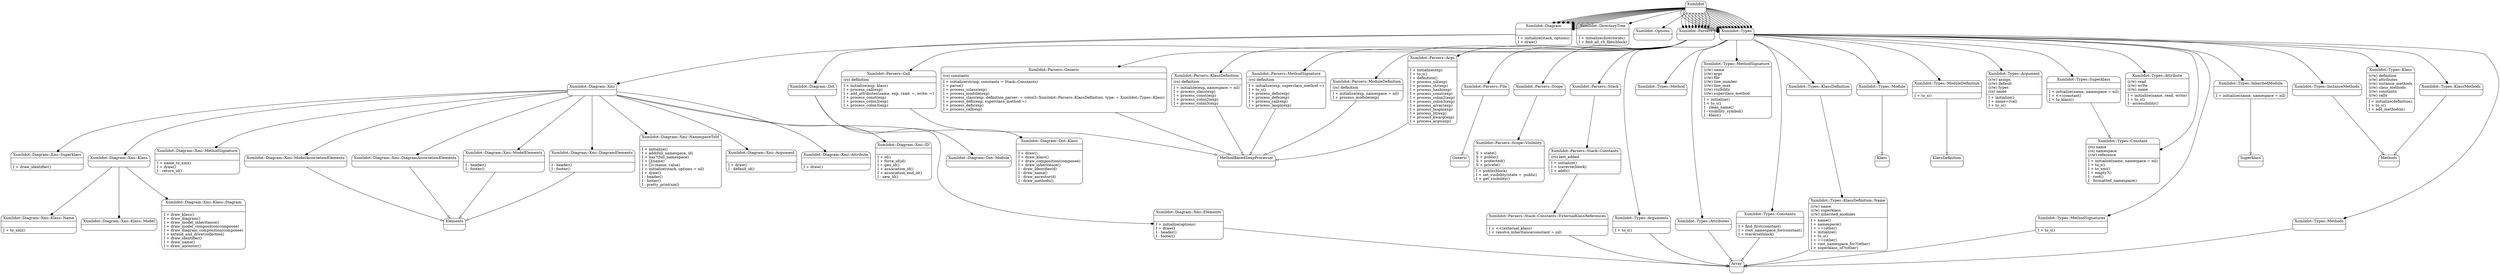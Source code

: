 digraph graph_title {
  graph[overlap=false, splines=true, bgcolor="white"]
"Xumlidot" [shape=Mrecord, label="{Xumlidot|}"]
"Xumlidot::Diagram" [shape=Mrecord, label="{Xumlidot::Diagram|}"]
"Xumlidot::Diagram::Dot" [shape=Mrecord, label="{Xumlidot::Diagram::Dot|}"]
"Xumlidot::Diagram::Dot::Klass" [shape=Mrecord, label="{Xumlidot::Diagram::Dot::Klass|\l|I + draw()\lI + draw_klass()\lI + draw_composition(composee)\lI + draw_inheritence()\lI - draw_identifier(d)\lI - draw_name()\lI - draw_ancestor(d)\lI - draw_methods()\l}"]
"Xumlidot::Diagram::Dot::Module" [shape=Mrecord, label="{Xumlidot::Diagram::Dot::Module|}"]
"Xumlidot::Diagram::Xmi" [shape=Mrecord, label="{Xumlidot::Diagram::Xmi|}"]
"Xumlidot::Diagram::Xmi::Argument" [shape=Mrecord, label="{Xumlidot::Diagram::Xmi::Argument|\l|I + draw()\lI - default_id()\l}"]
"Xumlidot::Diagram::Xmi::Attribute" [shape=Mrecord, label="{Xumlidot::Diagram::Xmi::Attribute|\l|I + draw()\l}"]
"Xumlidot::Diagram::Xmi::ID" [shape=Mrecord, label="{Xumlidot::Diagram::Xmi::ID|\l|I + id()\lI + force_id(id)\lI + gen_id()\lI + association_id()\lI + association_end_id()\lI - new_id()\l}"]
"Xumlidot::Diagram::Xmi::Superklass" [shape=Mrecord, label="{Xumlidot::Diagram::Xmi::Superklass|\l|I + draw_identifier()\l}"]
"Xumlidot::Diagram::Xmi::Klass" [shape=Mrecord, label="{Xumlidot::Diagram::Xmi::Klass|}"]
"Xumlidot::Diagram::Xmi::Klass::Name" [shape=Mrecord, label="{Xumlidot::Diagram::Xmi::Klass::Name|\l|I + to_xmi()\l}"]
"Xumlidot::Diagram::Xmi::Klass::Model" [shape=Mrecord, label="{Xumlidot::Diagram::Xmi::Klass::Model|}"]
"Xumlidot::Diagram::Xmi::Klass::Diagram" [shape=Mrecord, label="{Xumlidot::Diagram::Xmi::Klass::Diagram|\l|I + draw_klass()\lI + draw_diagram()\lI + draw_model_inheritance()\lI + draw_model_composition(composee)\lI + draw_diagram_composition(composee)\lI + extend_and_draw(collection)\lI + draw_identifier()\lI + draw_name()\lI + draw_ancestor()\l}"]
"Xumlidot::Diagram::Xmi::MethodSignature" [shape=Mrecord, label="{Xumlidot::Diagram::Xmi::MethodSignature|\l|I + name_to_xmi()\lI + draw()\lI - return_id()\l}"]
"Xumlidot::Diagram::Xmi::Elements" [shape=Mrecord, label="{Xumlidot::Diagram::Xmi::Elements|\l|I + initialize(options)\lI + draw()\lI - header()\lI - footer()\l}"]
"Xumlidot::Diagram::Xmi::ModelAssociationElements" [shape=Mrecord, label="{Xumlidot::Diagram::Xmi::ModelAssociationElements|}"]
"Xumlidot::Diagram::Xmi::DiagramAssociationElements" [shape=Mrecord, label="{Xumlidot::Diagram::Xmi::DiagramAssociationElements|}"]
"Xumlidot::Diagram::Xmi::ModelElements" [shape=Mrecord, label="{Xumlidot::Diagram::Xmi::ModelElements|\l|I - header()\lI - footer()\l}"]
"Xumlidot::Diagram::Xmi::DiagramElements" [shape=Mrecord, label="{Xumlidot::Diagram::Xmi::DiagramElements|\l|I - header()\lI - footer()\l}"]
"Xumlidot::Diagram::Xmi::NamespaceToId" [shape=Mrecord, label="{Xumlidot::Diagram::Xmi::NamespaceToId|\l|I + initialize()\lI + add(full_namespace, id)\lI + has?(full_namespace)\lI + [](name)\lI + []=(name, value)\lI + initialize(stack, options = nil)\lI + draw()\lI - header()\lI - footer()\lI - pretty_print(xml)\l}"]
"Xumlidot::Diagram" [shape=Mrecord, label="{Xumlidot::Diagram|}"]
"Xumlidot::Diagram" [shape=Mrecord, label="{Xumlidot::Diagram|\l|I + initialize(stack, options = nil)\lI + draw()\lI - draw_header()\lI - draw_footer()\l}"]
"Xumlidot::Diagram" [shape=Mrecord, label="{Xumlidot::Diagram|}"]
"Xumlidot::Diagram" [shape=Mrecord, label="{Xumlidot::Diagram|}"]
"Xumlidot::Diagram" [shape=Mrecord, label="{Xumlidot::Diagram|}"]
"Xumlidot::Diagram" [shape=Mrecord, label="{Xumlidot::Diagram|}"]
"Xumlidot::Diagram" [shape=Mrecord, label="{Xumlidot::Diagram|}"]
"Xumlidot::Diagram" [shape=Mrecord, label="{Xumlidot::Diagram|}"]
"Xumlidot::Diagram" [shape=Mrecord, label="{Xumlidot::Diagram|\l|I + initialize(stack, options)\lI + draw()\l}"]
"Xumlidot::DirectoryTree" [shape=Mrecord, label="{Xumlidot::DirectoryTree|\l|I + initialize(directories)\lI + find_all_rb_files(block)\l}"]
"Xumlidot::Options" [shape=Mrecord, label="{Xumlidot::Options|}"]
"Xumlidot::Parsers" [shape=Mrecord, label="{Xumlidot::Parsers|}"]
"Xumlidot::Parsers::Args" [shape=Mrecord, label="{Xumlidot::Parsers::Args|\l|I + initialize(exp)\lI + to_s()\lI + definition()\lI + process_nil(exp)\lI + process_str(exp)\lI + process_hash(exp)\lI + process_const(exp)\lI + process_colon2(exp)\lI + process_colon3(exp)\lI + process_array(exp)\lI + process_lasgn(exp)\lI + process_lit(exp)\lI + process_kwarg(exp)\lI + process_args(exp)\l}"]
"Xumlidot::Parsers::Call" [shape=Mrecord, label="{Xumlidot::Parsers::Call|(ro) definition\l|I + initialize(exp, klass)\lI + process_call(exp)\lI + add_attributes(name, exp, read: =, write: =)\lI + process_const(exp)\lI + process_colon2(exp)\lI + process_colon3(exp)\l}"]
"Xumlidot::Parsers::File" [shape=Mrecord, label="{Xumlidot::Parsers::File|}"]
"Xumlidot::Parsers::Generic" [shape=Mrecord, label="{Xumlidot::Parsers::Generic|(ro) constants\l|I + initialize(string, constants = Stack::Constants)\lI + parse()\lI + process_sclass(exp)\lI + process_module(exp)\lI + process_class(exp, definition_parser: = colon3::Xumlidot::Parsers::KlassDefinition, type: = Xumlidot::Types::Klass)\lI + process_defn(exp, superclass_method =)\lI + process_defs(exp)\lI + process_call(exp)\l}"]
"Xumlidot::Parsers::KlassDefinition" [shape=Mrecord, label="{Xumlidot::Parsers::KlassDefinition|(ro) definition\l|I + initialize(exp, namespace = nil)\lI + process_class(exp)\lI + process_const(exp)\lI + process_colon2(exp)\lI + process_colon3(exp)\l}"]
"Xumlidot::Parsers::MethodSignature" [shape=Mrecord, label="{Xumlidot::Parsers::MethodSignature|(ro) definition\l|I + initialize(exp, superclass_method =)\lI + to_s()\lI + process_defn(exp)\lI + process_defs(exp)\lI + process_call(exp)\lI + process_lasgn(exp)\l}"]
"Xumlidot::Parsers::ModuleDefinition" [shape=Mrecord, label="{Xumlidot::Parsers::ModuleDefinition|(ro) definition\l|I + initialize(exp, namespace = nil)\lI + process_module(exp)\l}"]
"Xumlidot::Parsers::Scope" [shape=Mrecord, label="{Xumlidot::Parsers::Scope|}"]
"Xumlidot::Parsers::Scope::Visibility" [shape=Mrecord, label="{Xumlidot::Parsers::Scope::Visibility|\lS + state()\lS + public()\lS + protected()\lS + private()\l|I + public(block)\lI + set_visibility(state = :public)\lI + get_visibility()\l}"]
"Xumlidot::Parsers::Stack" [shape=Mrecord, label="{Xumlidot::Parsers::Stack|}"]
"Xumlidot::Parsers::Stack::Constants" [shape=Mrecord, label="{Xumlidot::Parsers::Stack::Constants|(ro) last_added\l|I + initialize()\lI + traverse(block)\lI + add(c)\l}"]
"Xumlidot::Parsers::Stack::Constants::ExternalKlassReferences" [shape=Mrecord, label="{Xumlidot::Parsers::Stack::Constants::ExternalKlassReferences|\l|I + &lt;&lt;(external_klass)\lI + resolve_inheritance(constant = nil)\l}"]
"Xumlidot::Parsers" [shape=Mrecord, label="{Xumlidot::Parsers|}"]
"Xumlidot::Parsers" [shape=Mrecord, label="{Xumlidot::Parsers|}"]
"Xumlidot::Parsers" [shape=Mrecord, label="{Xumlidot::Parsers|}"]
"Xumlidot::Parsers" [shape=Mrecord, label="{Xumlidot::Parsers|}"]
"Xumlidot::Parsers" [shape=Mrecord, label="{Xumlidot::Parsers|}"]
"Xumlidot::Parsers" [shape=Mrecord, label="{Xumlidot::Parsers|}"]
"Xumlidot::Parsers" [shape=Mrecord, label="{Xumlidot::Parsers|}"]
"Xumlidot::Parsers" [shape=Mrecord, label="{Xumlidot::Parsers|}"]
"Xumlidot::Types" [shape=Mrecord, label="{Xumlidot::Types|}"]
"Xumlidot::Types::Argument" [shape=Mrecord, label="{Xumlidot::Types::Argument|(r/w) assign\l(r/w) default\l(r/w) types\l(ro) name\l|I + initialize()\lI + name=(val)\lI + to_s()\l}"]
"Xumlidot::Types::Arguments" [shape=Mrecord, label="{Xumlidot::Types::Arguments|\l|I + to_s()\l}"]
"Xumlidot::Types::Attribute" [shape=Mrecord, label="{Xumlidot::Types::Attribute|(r/w) read\l(r/w) write\l(r/w) name\l|I + initialize(name, read, write)\lI + to_s()\lI - accessibility()\l}"]
"Xumlidot::Types::Attributes" [shape=Mrecord, label="{Xumlidot::Types::Attributes|}"]
"Xumlidot::Types::Constant" [shape=Mrecord, label="{Xumlidot::Types::Constant|(ro) name\l(ro) namespace\l(r/w) reference\l|I + initialize(name, namespace = nil)\lI + to_s()\lI + to_xmi()\lI + empty?()\lI - root()\lI - formatted_namespace()\l}"]
"Xumlidot::Types::Constants" [shape=Mrecord, label="{Xumlidot::Types::Constants|\l|I + find_first(constant)\lI + root_namespace_for(constant)\lI + traverse(block)\l}"]
"Xumlidot::Types::InheritedModule" [shape=Mrecord, label="{Xumlidot::Types::InheritedModule|\l|I + initialize(name, namespace = nil)\l}"]
"Xumlidot::Types::InstanceMethods" [shape=Mrecord, label="{Xumlidot::Types::InstanceMethods|}"]
"Xumlidot::Types::Klass" [shape=Mrecord, label="{Xumlidot::Types::Klass|(r/w) definition\l(r/w) attributes\l(r/w) instance_methods\l(r/w) class_methods\l(r/w) constants\l(r/w) calls\l|I + initialize(definition)\lI + to_s()\lI + add_method(m)\l}"]
"Xumlidot::Types::KlassDefinition" [shape=Mrecord, label="{Xumlidot::Types::KlassDefinition|}"]
"Xumlidot::Types::KlassDefinition::Name" [shape=Mrecord, label="{Xumlidot::Types::KlassDefinition::Name|(r/w) name\l(r/w) superklass\l(r/w) inherited_modules\l|I + name()\lI + namespace()\lI + ==(other)\lI + initialize()\lI + to_s()\lI + ==(other)\lI + root_namespace_for?(other)\lI + superklass_of?(other)\l}"]
"Xumlidot::Types::KlassMethods" [shape=Mrecord, label="{Xumlidot::Types::KlassMethods|}"]
"Xumlidot::Types::Method" [shape=Mrecord, label="{Xumlidot::Types::Method|}"]
"Xumlidot::Types::MethodSignatures" [shape=Mrecord, label="{Xumlidot::Types::MethodSignatures|\l|I + to_s()\l}"]
"Xumlidot::Types::MethodSignature" [shape=Mrecord, label="{Xumlidot::Types::MethodSignature|(r/w) name\l(r/w) args\l(r/w) file\l(r/w) line_number\l(r/w) line_max\l(r/w) visibility\l(r/w) superclass_method\l|I + initialize()\lI + to_s()\lI - clean_name()\lI - visibility_symbol()\lI - klass()\l}"]
"Xumlidot::Types::Methods" [shape=Mrecord, label="{Xumlidot::Types::Methods|}"]
"Xumlidot::Types::Module" [shape=Mrecord, label="{Xumlidot::Types::Module|}"]
"Xumlidot::Types::ModuleDefinition" [shape=Mrecord, label="{Xumlidot::Types::ModuleDefinition|\l|I + to_s()\l}"]
"Xumlidot::Types::Superklass" [shape=Mrecord, label="{Xumlidot::Types::Superklass|\l|I + initialize(name, namespace = nil)\lI + &lt;&lt;(constant)\lI + to_klass()\l}"]
"Xumlidot::Types" [shape=Mrecord, label="{Xumlidot::Types|}"]
"Xumlidot::Types" [shape=Mrecord, label="{Xumlidot::Types|}"]
"Xumlidot::Types" [shape=Mrecord, label="{Xumlidot::Types|}"]
"Xumlidot::Types" [shape=Mrecord, label="{Xumlidot::Types|}"]
"Xumlidot::Types" [shape=Mrecord, label="{Xumlidot::Types|}"]
"Xumlidot::Types" [shape=Mrecord, label="{Xumlidot::Types|}"]
"Xumlidot::Types" [shape=Mrecord, label="{Xumlidot::Types|}"]
"Xumlidot::Types" [shape=Mrecord, label="{Xumlidot::Types|}"]
"Xumlidot::Types" [shape=Mrecord, label="{Xumlidot::Types|}"]
"Xumlidot::Types" [shape=Mrecord, label="{Xumlidot::Types|}"]
"Xumlidot::Types" [shape=Mrecord, label="{Xumlidot::Types|}"]
"Xumlidot::Types" [shape=Mrecord, label="{Xumlidot::Types|}"]
"Xumlidot::Types" [shape=Mrecord, label="{Xumlidot::Types|}"]
"Xumlidot::Types" [shape=Mrecord, label="{Xumlidot::Types|}"]
"Xumlidot::Types" [shape=Mrecord, label="{Xumlidot::Types|}"]
"Xumlidot::Types" [shape=Mrecord, label="{Xumlidot::Types|}"]
"Array" [shape=Mrecord, label="{Array|}"]
"Elements" [shape=Mrecord, label="{Elements|}"]
"MethodBasedSexpProcessor" [shape=Mrecord, label="{MethodBasedSexpProcessor|}"]
"Generic" [shape=Mrecord, label="{Generic|}"]
"Superklass" [shape=Mrecord, label="{Superklass|}"]
"Methods" [shape=Mrecord, label="{Methods|}"]
"Klass" [shape=Mrecord, label="{Klass|}"]
"KlassDefinition" [shape=Mrecord, label="{KlassDefinition|}"]
"Xumlidot" -> "Xumlidot::Diagram" [label="", arrowhead="diamond", arrowtail="diamond"]
"Xumlidot" -> "Xumlidot::Diagram" [label="", arrowhead="diamond", arrowtail="diamond"]
"Xumlidot" -> "Xumlidot::Diagram" [label="", arrowhead="diamond", arrowtail="diamond"]
"Xumlidot" -> "Xumlidot::Diagram" [label="", arrowhead="diamond", arrowtail="diamond"]
"Xumlidot" -> "Xumlidot::Diagram" [label="", arrowhead="diamond", arrowtail="diamond"]
"Xumlidot" -> "Xumlidot::Diagram" [label="", arrowhead="diamond", arrowtail="diamond"]
"Xumlidot" -> "Xumlidot::Diagram" [label="", arrowhead="diamond", arrowtail="diamond"]
"Xumlidot" -> "Xumlidot::Diagram" [label="", arrowhead="diamond", arrowtail="diamond"]
"Xumlidot" -> "Xumlidot::Diagram" [label="", arrowhead="diamond", arrowtail="diamond"]
"Xumlidot" -> "Xumlidot::Diagram" [label="", arrowhead="diamond", arrowtail="diamond"]
"Xumlidot" -> "Xumlidot::DirectoryTree" [label="", arrowhead="diamond", arrowtail="diamond"]
"Xumlidot" -> "Xumlidot::Options" [label="", arrowhead="diamond", arrowtail="diamond"]
"Xumlidot" -> "Xumlidot::Parsers" [label="", arrowhead="diamond", arrowtail="diamond"]
"Xumlidot" -> "Xumlidot::Parsers" [label="", arrowhead="diamond", arrowtail="diamond"]
"Xumlidot" -> "Xumlidot::Parsers" [label="", arrowhead="diamond", arrowtail="diamond"]
"Xumlidot" -> "Xumlidot::Parsers" [label="", arrowhead="diamond", arrowtail="diamond"]
"Xumlidot" -> "Xumlidot::Parsers" [label="", arrowhead="diamond", arrowtail="diamond"]
"Xumlidot" -> "Xumlidot::Parsers" [label="", arrowhead="diamond", arrowtail="diamond"]
"Xumlidot" -> "Xumlidot::Parsers" [label="", arrowhead="diamond", arrowtail="diamond"]
"Xumlidot" -> "Xumlidot::Parsers" [label="", arrowhead="diamond", arrowtail="diamond"]
"Xumlidot" -> "Xumlidot::Parsers" [label="", arrowhead="diamond", arrowtail="diamond"]
"Xumlidot" -> "Xumlidot::Types" [label="", arrowhead="diamond", arrowtail="diamond"]
"Xumlidot" -> "Xumlidot::Types" [label="", arrowhead="diamond", arrowtail="diamond"]
"Xumlidot" -> "Xumlidot::Types" [label="", arrowhead="diamond", arrowtail="diamond"]
"Xumlidot" -> "Xumlidot::Types" [label="", arrowhead="diamond", arrowtail="diamond"]
"Xumlidot" -> "Xumlidot::Types" [label="", arrowhead="diamond", arrowtail="diamond"]
"Xumlidot" -> "Xumlidot::Types" [label="", arrowhead="diamond", arrowtail="diamond"]
"Xumlidot" -> "Xumlidot::Types" [label="", arrowhead="diamond", arrowtail="diamond"]
"Xumlidot" -> "Xumlidot::Types" [label="", arrowhead="diamond", arrowtail="diamond"]
"Xumlidot" -> "Xumlidot::Types" [label="", arrowhead="diamond", arrowtail="diamond"]
"Xumlidot" -> "Xumlidot::Types" [label="", arrowhead="diamond", arrowtail="diamond"]
"Xumlidot" -> "Xumlidot::Types" [label="", arrowhead="diamond", arrowtail="diamond"]
"Xumlidot" -> "Xumlidot::Types" [label="", arrowhead="diamond", arrowtail="diamond"]
"Xumlidot" -> "Xumlidot::Types" [label="", arrowhead="diamond", arrowtail="diamond"]
"Xumlidot" -> "Xumlidot::Types" [label="", arrowhead="diamond", arrowtail="diamond"]
"Xumlidot" -> "Xumlidot::Types" [label="", arrowhead="diamond", arrowtail="diamond"]
"Xumlidot" -> "Xumlidot::Types" [label="", arrowhead="diamond", arrowtail="diamond"]
"Xumlidot" -> "Xumlidot::Types" [label="", arrowhead="diamond", arrowtail="diamond"]
"Xumlidot::Diagram" -> "Xumlidot::Diagram::Dot" [label="", arrowhead="diamond", arrowtail="diamond"]
"Xumlidot::Diagram" -> "Xumlidot::Diagram::Xmi" [label="", arrowhead="diamond", arrowtail="diamond"]
"Xumlidot::Diagram::Dot" -> "Xumlidot::Diagram::Dot::Klass" [label="", arrowhead="diamond", arrowtail="diamond"]
"Xumlidot::Diagram::Dot" -> "Xumlidot::Diagram::Dot::Module" [label="", arrowhead="diamond", arrowtail="diamond"]
"Xumlidot::Diagram::Xmi" -> "Xumlidot::Diagram::Xmi::Argument" [label="", arrowhead="diamond", arrowtail="diamond"]
"Xumlidot::Diagram::Xmi" -> "Xumlidot::Diagram::Xmi::Attribute" [label="", arrowhead="diamond", arrowtail="diamond"]
"Xumlidot::Diagram::Xmi" -> "Xumlidot::Diagram::Xmi::ID" [label="", arrowhead="diamond", arrowtail="diamond"]
"Xumlidot::Diagram::Xmi" -> "Xumlidot::Diagram::Xmi::Superklass" [label="", arrowhead="diamond", arrowtail="diamond"]
"Xumlidot::Diagram::Xmi" -> "Xumlidot::Diagram::Xmi::Klass" [label="", arrowhead="diamond", arrowtail="diamond"]
"Xumlidot::Diagram::Xmi" -> "Xumlidot::Diagram::Xmi::MethodSignature" [label="", arrowhead="diamond", arrowtail="diamond"]
"Xumlidot::Diagram::Xmi" -> "Xumlidot::Diagram::Xmi::Elements" [label="", arrowhead="diamond", arrowtail="diamond"]
"Xumlidot::Diagram::Xmi" -> "Xumlidot::Diagram::Xmi::ModelAssociationElements" [label="", arrowhead="diamond", arrowtail="diamond"]
"Xumlidot::Diagram::Xmi" -> "Xumlidot::Diagram::Xmi::DiagramAssociationElements" [label="", arrowhead="diamond", arrowtail="diamond"]
"Xumlidot::Diagram::Xmi" -> "Xumlidot::Diagram::Xmi::ModelElements" [label="", arrowhead="diamond", arrowtail="diamond"]
"Xumlidot::Diagram::Xmi" -> "Xumlidot::Diagram::Xmi::DiagramElements" [label="", arrowhead="diamond", arrowtail="diamond"]
"Xumlidot::Diagram::Xmi" -> "Xumlidot::Diagram::Xmi::NamespaceToId" [label="", arrowhead="diamond", arrowtail="diamond"]
"Xumlidot::Diagram::Xmi::Klass" -> "Xumlidot::Diagram::Xmi::Klass::Name" [label="", arrowhead="diamond", arrowtail="diamond"]
"Xumlidot::Diagram::Xmi::Klass" -> "Xumlidot::Diagram::Xmi::Klass::Model" [label="", arrowhead="diamond", arrowtail="diamond"]
"Xumlidot::Diagram::Xmi::Klass" -> "Xumlidot::Diagram::Xmi::Klass::Diagram" [label="", arrowhead="diamond", arrowtail="diamond"]
"Xumlidot::Diagram::Xmi::Elements" -> "Array" [label="", arrowhead="empty", arrowtail="onormal"]
"Xumlidot::Diagram::Xmi::ModelAssociationElements" -> "Elements" [label="", arrowhead="empty", arrowtail="onormal"]
"Xumlidot::Diagram::Xmi::DiagramAssociationElements" -> "Elements" [label="", arrowhead="empty", arrowtail="onormal"]
"Xumlidot::Diagram::Xmi::ModelElements" -> "Elements" [label="", arrowhead="empty", arrowtail="onormal"]
"Xumlidot::Diagram::Xmi::DiagramElements" -> "Elements" [label="", arrowhead="empty", arrowtail="onormal"]
"Xumlidot::Parsers" -> "Xumlidot::Parsers::Args" [label="", arrowhead="diamond", arrowtail="diamond"]
"Xumlidot::Parsers" -> "Xumlidot::Parsers::Call" [label="", arrowhead="diamond", arrowtail="diamond"]
"Xumlidot::Parsers" -> "Xumlidot::Parsers::File" [label="", arrowhead="diamond", arrowtail="diamond"]
"Xumlidot::Parsers" -> "Xumlidot::Parsers::Generic" [label="", arrowhead="diamond", arrowtail="diamond"]
"Xumlidot::Parsers" -> "Xumlidot::Parsers::KlassDefinition" [label="", arrowhead="diamond", arrowtail="diamond"]
"Xumlidot::Parsers" -> "Xumlidot::Parsers::MethodSignature" [label="", arrowhead="diamond", arrowtail="diamond"]
"Xumlidot::Parsers" -> "Xumlidot::Parsers::ModuleDefinition" [label="", arrowhead="diamond", arrowtail="diamond"]
"Xumlidot::Parsers" -> "Xumlidot::Parsers::Scope" [label="", arrowhead="diamond", arrowtail="diamond"]
"Xumlidot::Parsers" -> "Xumlidot::Parsers::Stack" [label="", arrowhead="diamond", arrowtail="diamond"]
"Xumlidot::Parsers::Args" -> "MethodBasedSexpProcessor" [label="", arrowhead="empty", arrowtail="onormal"]
"Xumlidot::Parsers::Call" -> "MethodBasedSexpProcessor" [label="", arrowhead="empty", arrowtail="onormal"]
"Xumlidot::Parsers::File" -> "Generic" [label="", arrowhead="empty", arrowtail="onormal"]
"Xumlidot::Parsers::Generic" -> "MethodBasedSexpProcessor" [label="", arrowhead="empty", arrowtail="onormal"]
"Xumlidot::Parsers::KlassDefinition" -> "MethodBasedSexpProcessor" [label="", arrowhead="empty", arrowtail="onormal"]
"Xumlidot::Parsers::MethodSignature" -> "MethodBasedSexpProcessor" [label="", arrowhead="empty", arrowtail="onormal"]
"Xumlidot::Parsers::ModuleDefinition" -> "MethodBasedSexpProcessor" [label="", arrowhead="empty", arrowtail="onormal"]
"Xumlidot::Parsers::Scope" -> "Xumlidot::Parsers::Scope::Visibility" [label="", arrowhead="diamond", arrowtail="diamond"]
"Xumlidot::Parsers::Stack" -> "Xumlidot::Parsers::Stack::Constants" [label="", arrowhead="diamond", arrowtail="diamond"]
"Xumlidot::Parsers::Stack::Constants" -> "Xumlidot::Parsers::Stack::Constants::ExternalKlassReferences" [label="", arrowhead="diamond", arrowtail="diamond"]
"Xumlidot::Parsers::Stack::Constants::ExternalKlassReferences" -> "Array" [label="", arrowhead="empty", arrowtail="onormal"]
"Xumlidot::Types" -> "Xumlidot::Types::Argument" [label="", arrowhead="diamond", arrowtail="diamond"]
"Xumlidot::Types" -> "Xumlidot::Types::Arguments" [label="", arrowhead="diamond", arrowtail="diamond"]
"Xumlidot::Types" -> "Xumlidot::Types::Attribute" [label="", arrowhead="diamond", arrowtail="diamond"]
"Xumlidot::Types" -> "Xumlidot::Types::Attributes" [label="", arrowhead="diamond", arrowtail="diamond"]
"Xumlidot::Types" -> "Xumlidot::Types::Constant" [label="", arrowhead="diamond", arrowtail="diamond"]
"Xumlidot::Types" -> "Xumlidot::Types::Constants" [label="", arrowhead="diamond", arrowtail="diamond"]
"Xumlidot::Types" -> "Xumlidot::Types::InheritedModule" [label="", arrowhead="diamond", arrowtail="diamond"]
"Xumlidot::Types" -> "Xumlidot::Types::InstanceMethods" [label="", arrowhead="diamond", arrowtail="diamond"]
"Xumlidot::Types" -> "Xumlidot::Types::Klass" [label="", arrowhead="diamond", arrowtail="diamond"]
"Xumlidot::Types" -> "Xumlidot::Types::KlassDefinition" [label="", arrowhead="diamond", arrowtail="diamond"]
"Xumlidot::Types" -> "Xumlidot::Types::KlassMethods" [label="", arrowhead="diamond", arrowtail="diamond"]
"Xumlidot::Types" -> "Xumlidot::Types::Method" [label="", arrowhead="diamond", arrowtail="diamond"]
"Xumlidot::Types" -> "Xumlidot::Types::MethodSignatures" [label="", arrowhead="diamond", arrowtail="diamond"]
"Xumlidot::Types" -> "Xumlidot::Types::MethodSignature" [label="", arrowhead="diamond", arrowtail="diamond"]
"Xumlidot::Types" -> "Xumlidot::Types::Methods" [label="", arrowhead="diamond", arrowtail="diamond"]
"Xumlidot::Types" -> "Xumlidot::Types::Module" [label="", arrowhead="diamond", arrowtail="diamond"]
"Xumlidot::Types" -> "Xumlidot::Types::ModuleDefinition" [label="", arrowhead="diamond", arrowtail="diamond"]
"Xumlidot::Types" -> "Xumlidot::Types::Superklass" [label="", arrowhead="diamond", arrowtail="diamond"]
"Xumlidot::Types::Arguments" -> "Array" [label="", arrowhead="empty", arrowtail="onormal"]
"Xumlidot::Types::Attributes" -> "Array" [label="", arrowhead="empty", arrowtail="onormal"]
"Xumlidot::Types::Constants" -> "Array" [label="", arrowhead="empty", arrowtail="onormal"]
"Xumlidot::Types::InheritedModule" -> "Superklass" [label="", arrowhead="empty", arrowtail="onormal"]
"Xumlidot::Types::InstanceMethods" -> "Methods" [label="", arrowhead="empty", arrowtail="onormal"]
"Xumlidot::Types::KlassDefinition" -> "Xumlidot::Types::KlassDefinition::Name" [label="", arrowhead="diamond", arrowtail="diamond"]
"Xumlidot::Types::KlassDefinition::Name" -> "Array" [label="", arrowhead="empty", arrowtail="onormal"]
"Xumlidot::Types::KlassMethods" -> "Methods" [label="", arrowhead="empty", arrowtail="onormal"]
"Xumlidot::Types::MethodSignatures" -> "Array" [label="", arrowhead="empty", arrowtail="onormal"]
"Xumlidot::Types::Methods" -> "Array" [label="", arrowhead="empty", arrowtail="onormal"]
"Xumlidot::Types::Module" -> "Klass" [label="", arrowhead="empty", arrowtail="onormal"]
"Xumlidot::Types::ModuleDefinition" -> "KlassDefinition" [label="", arrowhead="empty", arrowtail="onormal"]
"Xumlidot::Types::Superklass" -> "Xumlidot::Types::Constant" [label="", arrowhead="empty", arrowtail="onormal"]
}
